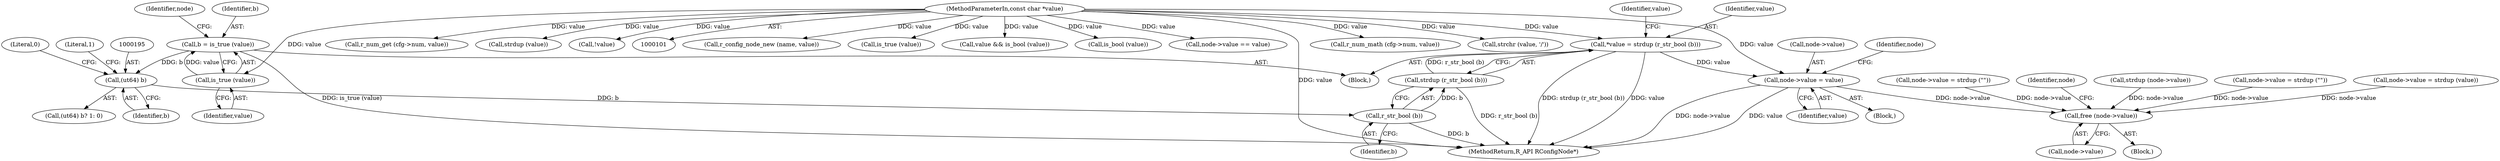 digraph "0_radare2_f85bc674b2a2256a364fe796351bc1971e106005@API" {
"1000200" [label="(Call,*value = strdup (r_str_bool (b)))"];
"1000202" [label="(Call,strdup (r_str_bool (b)))"];
"1000203" [label="(Call,r_str_bool (b))"];
"1000194" [label="(Call,(ut64) b)"];
"1000185" [label="(Call,b = is_true (value))"];
"1000187" [label="(Call,is_true (value))"];
"1000104" [label="(MethodParameterIn,const char *value)"];
"1000212" [label="(Call,node->value = value)"];
"1000404" [label="(Call,free (node->value))"];
"1000183" [label="(Block,)"];
"1000198" [label="(Literal,0)"];
"1000185" [label="(Call,b = is_true (value))"];
"1000317" [label="(Call,r_config_node_new (name, value))"];
"1000187" [label="(Call,is_true (value))"];
"1000339" [label="(Call,is_true (value))"];
"1000212" [label="(Call,node->value = value)"];
"1000194" [label="(Call,(ut64) b)"];
"1000227" [label="(Call,node->value = strdup (\"\"))"];
"1000324" [label="(Call,value && is_bool (value))"];
"1000422" [label="(MethodReturn,R_API RConfigNode*)"];
"1000200" [label="(Call,*value = strdup (r_str_bool (b)))"];
"1000193" [label="(Call,(ut64) b? 1: 0)"];
"1000410" [label="(Identifier,node)"];
"1000197" [label="(Literal,1)"];
"1000404" [label="(Call,free (node->value))"];
"1000156" [label="(Call,strdup (node->value))"];
"1000326" [label="(Call,is_bool (value))"];
"1000188" [label="(Identifier,value)"];
"1000216" [label="(Identifier,value)"];
"1000171" [label="(Call,node->value = strdup (\"\"))"];
"1000191" [label="(Identifier,node)"];
"1000104" [label="(MethodParameterIn,const char *value)"];
"1000241" [label="(Call,node->value == value)"];
"1000254" [label="(Call,node->value = strdup (value))"];
"1000213" [label="(Call,node->value)"];
"1000287" [label="(Call,r_num_math (cfg->num, value))"];
"1000405" [label="(Call,node->value)"];
"1000202" [label="(Call,strdup (r_str_bool (b)))"];
"1000201" [label="(Identifier,value)"];
"1000206" [label="(Identifier,value)"];
"1000393" [label="(Block,)"];
"1000268" [label="(Call,strchr (value, '/'))"];
"1000186" [label="(Identifier,b)"];
"1000276" [label="(Call,r_num_get (cfg->num, value))"];
"1000258" [label="(Call,strdup (value))"];
"1000376" [label="(Identifier,node)"];
"1000220" [label="(Call,!value)"];
"1000207" [label="(Block,)"];
"1000196" [label="(Identifier,b)"];
"1000203" [label="(Call,r_str_bool (b))"];
"1000204" [label="(Identifier,b)"];
"1000200" -> "1000183"  [label="AST: "];
"1000200" -> "1000202"  [label="CFG: "];
"1000201" -> "1000200"  [label="AST: "];
"1000202" -> "1000200"  [label="AST: "];
"1000206" -> "1000200"  [label="CFG: "];
"1000200" -> "1000422"  [label="DDG: value"];
"1000200" -> "1000422"  [label="DDG: strdup (r_str_bool (b))"];
"1000202" -> "1000200"  [label="DDG: r_str_bool (b)"];
"1000104" -> "1000200"  [label="DDG: value"];
"1000200" -> "1000212"  [label="DDG: value"];
"1000202" -> "1000203"  [label="CFG: "];
"1000203" -> "1000202"  [label="AST: "];
"1000202" -> "1000422"  [label="DDG: r_str_bool (b)"];
"1000203" -> "1000202"  [label="DDG: b"];
"1000203" -> "1000204"  [label="CFG: "];
"1000204" -> "1000203"  [label="AST: "];
"1000203" -> "1000422"  [label="DDG: b"];
"1000194" -> "1000203"  [label="DDG: b"];
"1000194" -> "1000193"  [label="AST: "];
"1000194" -> "1000196"  [label="CFG: "];
"1000195" -> "1000194"  [label="AST: "];
"1000196" -> "1000194"  [label="AST: "];
"1000197" -> "1000194"  [label="CFG: "];
"1000198" -> "1000194"  [label="CFG: "];
"1000185" -> "1000194"  [label="DDG: b"];
"1000185" -> "1000183"  [label="AST: "];
"1000185" -> "1000187"  [label="CFG: "];
"1000186" -> "1000185"  [label="AST: "];
"1000187" -> "1000185"  [label="AST: "];
"1000191" -> "1000185"  [label="CFG: "];
"1000185" -> "1000422"  [label="DDG: is_true (value)"];
"1000187" -> "1000185"  [label="DDG: value"];
"1000187" -> "1000188"  [label="CFG: "];
"1000188" -> "1000187"  [label="AST: "];
"1000104" -> "1000187"  [label="DDG: value"];
"1000104" -> "1000101"  [label="AST: "];
"1000104" -> "1000422"  [label="DDG: value"];
"1000104" -> "1000212"  [label="DDG: value"];
"1000104" -> "1000220"  [label="DDG: value"];
"1000104" -> "1000241"  [label="DDG: value"];
"1000104" -> "1000258"  [label="DDG: value"];
"1000104" -> "1000268"  [label="DDG: value"];
"1000104" -> "1000276"  [label="DDG: value"];
"1000104" -> "1000287"  [label="DDG: value"];
"1000104" -> "1000317"  [label="DDG: value"];
"1000104" -> "1000324"  [label="DDG: value"];
"1000104" -> "1000326"  [label="DDG: value"];
"1000104" -> "1000339"  [label="DDG: value"];
"1000212" -> "1000207"  [label="AST: "];
"1000212" -> "1000216"  [label="CFG: "];
"1000213" -> "1000212"  [label="AST: "];
"1000216" -> "1000212"  [label="AST: "];
"1000376" -> "1000212"  [label="CFG: "];
"1000212" -> "1000422"  [label="DDG: value"];
"1000212" -> "1000422"  [label="DDG: node->value"];
"1000212" -> "1000404"  [label="DDG: node->value"];
"1000404" -> "1000393"  [label="AST: "];
"1000404" -> "1000405"  [label="CFG: "];
"1000405" -> "1000404"  [label="AST: "];
"1000410" -> "1000404"  [label="CFG: "];
"1000171" -> "1000404"  [label="DDG: node->value"];
"1000156" -> "1000404"  [label="DDG: node->value"];
"1000254" -> "1000404"  [label="DDG: node->value"];
"1000227" -> "1000404"  [label="DDG: node->value"];
}
